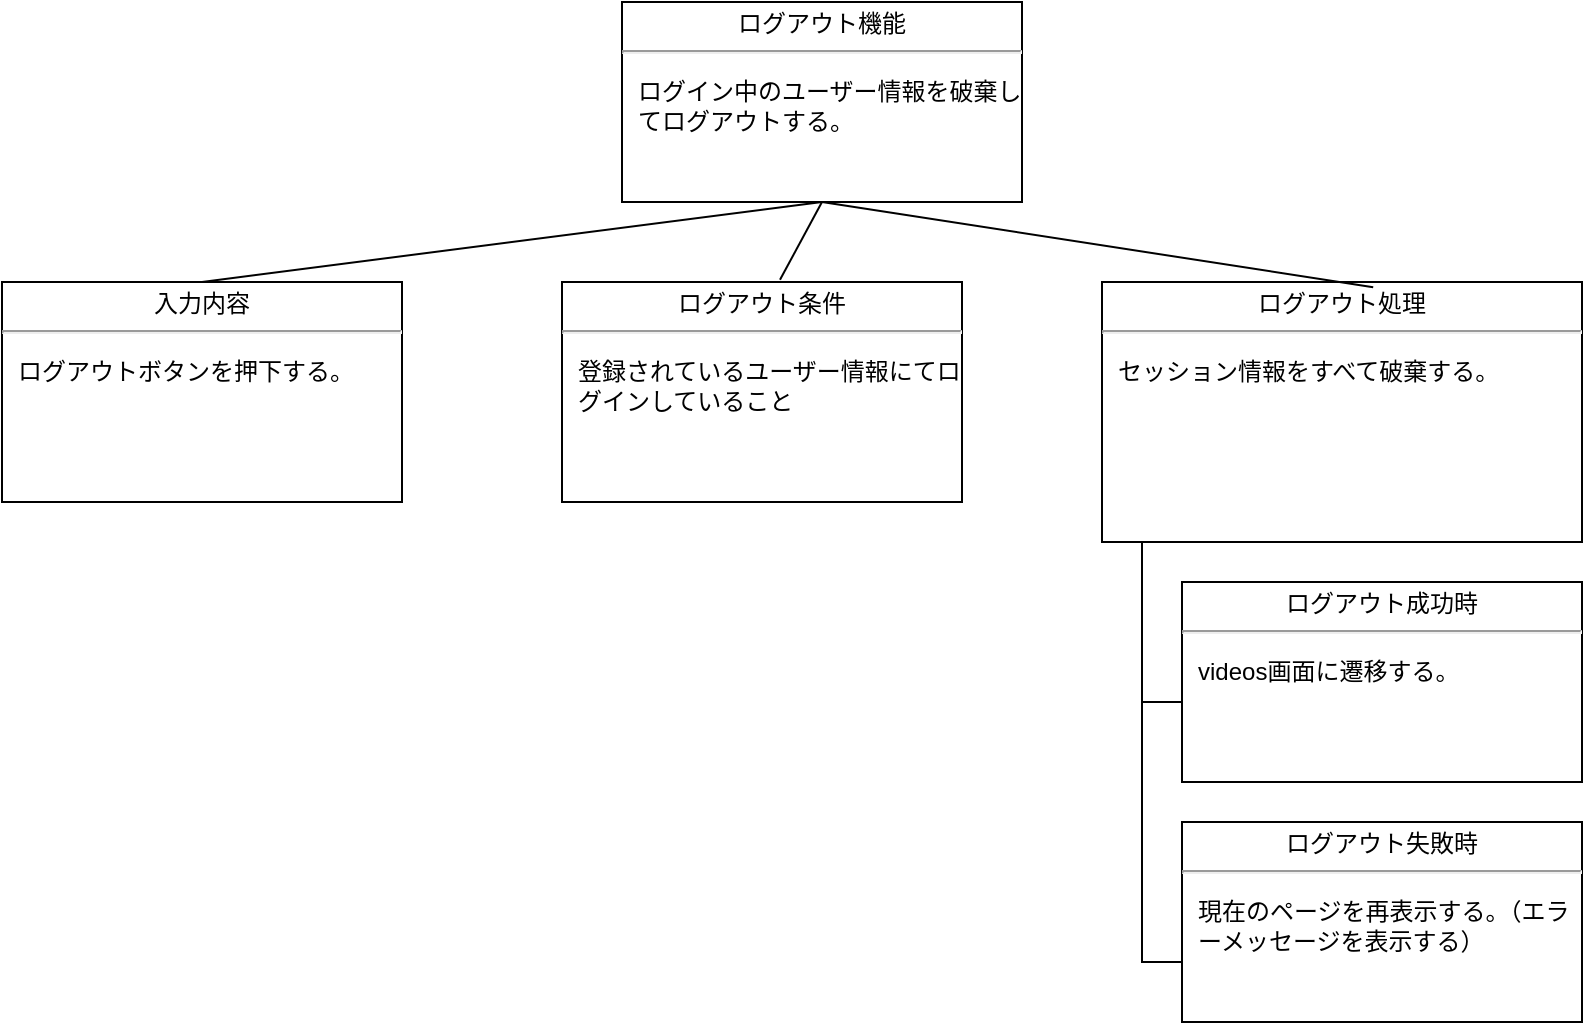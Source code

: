 <mxfile version="14.4.3" type="device"><diagram id="PD0zYO_x1vJgnBQSY4-F" name="ページ1"><mxGraphModel dx="1086" dy="626" grid="1" gridSize="10" guides="1" tooltips="1" connect="1" arrows="1" fold="1" page="1" pageScale="1" pageWidth="827" pageHeight="1169" math="0" shadow="0"><root><mxCell id="0"/><mxCell id="1" parent="0"/><mxCell id="n7GfPOqUh49_9hcKOciU-1" value="&lt;p style=&quot;margin: 0px ; margin-top: 4px ; text-align: center&quot;&gt;ログアウト機能&lt;/p&gt;&lt;hr&gt;&lt;p&gt;&lt;/p&gt;&lt;p style=&quot;margin: 0px ; margin-left: 8px ; text-align: left&quot;&gt;ログイン中のユーザー情報を破棄してログアウトする。&lt;/p&gt;" style="shape=rect;overflow=fill;html=1;whiteSpace=wrap;align=center;" parent="1" vertex="1"><mxGeometry x="320" y="20" width="200" height="100" as="geometry"/></mxCell><mxCell id="n7GfPOqUh49_9hcKOciU-2" value="&lt;p style=&quot;margin: 0px ; margin-top: 4px ; text-align: center&quot;&gt;ログアウト成功時&lt;/p&gt;&lt;hr&gt;&lt;p&gt;&lt;/p&gt;&lt;p style=&quot;margin: 0px ; margin-left: 8px ; text-align: left&quot;&gt;videos画面に遷移する。&lt;/p&gt;" style="shape=rect;overflow=fill;html=1;whiteSpace=wrap;align=center;" parent="1" vertex="1"><mxGeometry x="600" y="310" width="200" height="100" as="geometry"/></mxCell><mxCell id="n7GfPOqUh49_9hcKOciU-3" value="&lt;p style=&quot;margin: 0px ; margin-top: 4px ; text-align: center&quot;&gt;ログアウト処理&lt;/p&gt;&lt;hr&gt;&lt;p&gt;&lt;/p&gt;&lt;p style=&quot;margin: 0px ; margin-left: 8px ; text-align: left&quot;&gt;セッション情報をすべて破棄する。&lt;/p&gt;" style="shape=rect;overflow=fill;html=1;whiteSpace=wrap;align=center;" parent="1" vertex="1"><mxGeometry x="560" y="160" width="240" height="130" as="geometry"/></mxCell><mxCell id="n7GfPOqUh49_9hcKOciU-5" value="&lt;p style=&quot;margin: 0px ; margin-top: 4px ; text-align: center&quot;&gt;ログアウト条件&lt;/p&gt;&lt;hr&gt;&lt;p&gt;&lt;/p&gt;&lt;p style=&quot;margin: 0px ; margin-left: 8px ; text-align: left&quot;&gt;登録されているユーザー情報にてログインしていること&lt;/p&gt;" style="shape=rect;overflow=fill;html=1;whiteSpace=wrap;align=center;" parent="1" vertex="1"><mxGeometry x="290" y="160" width="200" height="110" as="geometry"/></mxCell><mxCell id="n7GfPOqUh49_9hcKOciU-6" value="&lt;p style=&quot;margin: 0px ; margin-top: 4px ; text-align: center&quot;&gt;入力内容&lt;/p&gt;&lt;hr&gt;&lt;p&gt;&lt;/p&gt;&lt;p style=&quot;margin: 0px ; margin-left: 8px ; text-align: left&quot;&gt;ログアウトボタンを押下する。&lt;/p&gt;" style="shape=rect;overflow=fill;html=1;whiteSpace=wrap;align=center;" parent="1" vertex="1"><mxGeometry x="10" y="160" width="200" height="110" as="geometry"/></mxCell><mxCell id="n7GfPOqUh49_9hcKOciU-10" value="&lt;p style=&quot;margin: 0px ; margin-top: 4px ; text-align: center&quot;&gt;ログアウト失敗時&lt;/p&gt;&lt;hr&gt;&lt;p&gt;&lt;/p&gt;&lt;p style=&quot;margin: 0px ; margin-left: 8px ; text-align: left&quot;&gt;現在のページを再表示する。（エラーメッセージを表示する）&lt;/p&gt;" style="shape=rect;overflow=fill;html=1;whiteSpace=wrap;align=center;" parent="1" vertex="1"><mxGeometry x="600" y="430" width="200" height="100" as="geometry"/></mxCell><mxCell id="n7GfPOqUh49_9hcKOciU-11" value="" style="endArrow=none;html=1;entryX=0.5;entryY=1;entryDx=0;entryDy=0;exitX=0.5;exitY=0;exitDx=0;exitDy=0;" parent="1" source="n7GfPOqUh49_9hcKOciU-6" target="n7GfPOqUh49_9hcKOciU-1" edge="1"><mxGeometry width="50" height="50" relative="1" as="geometry"><mxPoint x="450" y="330" as="sourcePoint"/><mxPoint x="500" y="280" as="targetPoint"/></mxGeometry></mxCell><mxCell id="n7GfPOqUh49_9hcKOciU-12" value="" style="endArrow=none;html=1;exitX=0.565;exitY=0.02;exitDx=0;exitDy=0;exitPerimeter=0;" parent="1" source="n7GfPOqUh49_9hcKOciU-3" edge="1"><mxGeometry width="50" height="50" relative="1" as="geometry"><mxPoint x="450" y="330" as="sourcePoint"/><mxPoint x="420" y="120" as="targetPoint"/></mxGeometry></mxCell><mxCell id="n7GfPOqUh49_9hcKOciU-13" value="" style="endArrow=none;html=1;entryX=0.5;entryY=1;entryDx=0;entryDy=0;exitX=0.545;exitY=-0.01;exitDx=0;exitDy=0;exitPerimeter=0;" parent="1" source="n7GfPOqUh49_9hcKOciU-5" target="n7GfPOqUh49_9hcKOciU-1" edge="1"><mxGeometry width="50" height="50" relative="1" as="geometry"><mxPoint x="450" y="330" as="sourcePoint"/><mxPoint x="500" y="280" as="targetPoint"/></mxGeometry></mxCell><mxCell id="n7GfPOqUh49_9hcKOciU-14" value="" style="shape=partialRectangle;whiteSpace=wrap;html=1;bottom=1;right=1;left=1;top=0;fillColor=none;routingCenterX=-0.5;direction=south;" parent="1" vertex="1"><mxGeometry x="580" y="370" width="20" height="130" as="geometry"/></mxCell><mxCell id="n7GfPOqUh49_9hcKOciU-15" value="" style="endArrow=none;html=1;exitX=0;exitY=1;exitDx=0;exitDy=0;" parent="1" source="n7GfPOqUh49_9hcKOciU-14" edge="1"><mxGeometry width="50" height="50" relative="1" as="geometry"><mxPoint x="580" y="330" as="sourcePoint"/><mxPoint x="580" y="290" as="targetPoint"/></mxGeometry></mxCell></root></mxGraphModel></diagram></mxfile>